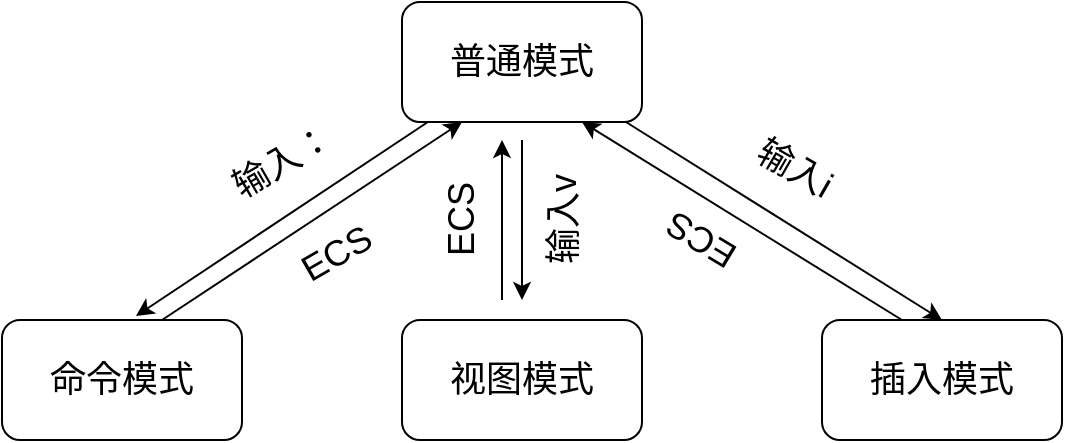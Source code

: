 <mxfile version="20.0.2" type="github">
  <diagram id="K3QDEHfWL2UMt07OU5fV" name="Page-1">
    <mxGraphModel dx="1422" dy="762" grid="1" gridSize="10" guides="1" tooltips="1" connect="1" arrows="1" fold="1" page="1" pageScale="1" pageWidth="850" pageHeight="1100" math="0" shadow="0">
      <root>
        <mxCell id="0" />
        <mxCell id="1" parent="0" />
        <mxCell id="6ebMJmyZtmMnn4BQMert-1" value="&lt;font style=&quot;font-size: 18px;&quot;&gt;普通模式&lt;/font&gt;" style="rounded=1;whiteSpace=wrap;html=1;" vertex="1" parent="1">
          <mxGeometry x="360" y="241" width="120" height="60" as="geometry" />
        </mxCell>
        <mxCell id="6ebMJmyZtmMnn4BQMert-2" value="&lt;font style=&quot;font-size: 18px;&quot;&gt;插入模式&lt;/font&gt;" style="rounded=1;whiteSpace=wrap;html=1;" vertex="1" parent="1">
          <mxGeometry x="570" y="400" width="120" height="60" as="geometry" />
        </mxCell>
        <mxCell id="6ebMJmyZtmMnn4BQMert-3" value="&lt;font style=&quot;font-size: 18px;&quot;&gt;命令模式&lt;/font&gt;" style="rounded=1;whiteSpace=wrap;html=1;" vertex="1" parent="1">
          <mxGeometry x="160" y="400" width="120" height="60" as="geometry" />
        </mxCell>
        <mxCell id="6ebMJmyZtmMnn4BQMert-4" value="&lt;font style=&quot;font-size: 18px;&quot;&gt;视图模式&lt;/font&gt;" style="rounded=1;whiteSpace=wrap;html=1;" vertex="1" parent="1">
          <mxGeometry x="360" y="400" width="120" height="60" as="geometry" />
        </mxCell>
        <mxCell id="6ebMJmyZtmMnn4BQMert-5" value="" style="endArrow=classic;html=1;rounded=0;fontSize=18;" edge="1" parent="1">
          <mxGeometry width="50" height="50" relative="1" as="geometry">
            <mxPoint x="410" y="390" as="sourcePoint" />
            <mxPoint x="410" y="310" as="targetPoint" />
          </mxGeometry>
        </mxCell>
        <mxCell id="6ebMJmyZtmMnn4BQMert-6" value="ECS" style="text;html=1;align=center;verticalAlign=middle;resizable=0;points=[];autosize=1;strokeColor=none;fillColor=none;fontSize=18;rotation=-90;" vertex="1" parent="1">
          <mxGeometry x="360" y="330" width="60" height="40" as="geometry" />
        </mxCell>
        <mxCell id="6ebMJmyZtmMnn4BQMert-7" value="" style="endArrow=classic;html=1;rounded=0;fontSize=18;entryX=0.25;entryY=1;entryDx=0;entryDy=0;" edge="1" parent="1" target="6ebMJmyZtmMnn4BQMert-1">
          <mxGeometry width="50" height="50" relative="1" as="geometry">
            <mxPoint x="240" y="400" as="sourcePoint" />
            <mxPoint x="240" y="320" as="targetPoint" />
          </mxGeometry>
        </mxCell>
        <mxCell id="6ebMJmyZtmMnn4BQMert-8" value="ECS" style="text;html=1;align=center;verticalAlign=middle;resizable=0;points=[];autosize=1;strokeColor=none;fillColor=none;fontSize=18;rotation=-30;" vertex="1" parent="1">
          <mxGeometry x="297" y="347" width="60" height="40" as="geometry" />
        </mxCell>
        <mxCell id="6ebMJmyZtmMnn4BQMert-9" value="" style="endArrow=classic;html=1;rounded=0;fontSize=18;entryX=0.75;entryY=1;entryDx=0;entryDy=0;" edge="1" parent="1" target="6ebMJmyZtmMnn4BQMert-1">
          <mxGeometry width="50" height="50" relative="1" as="geometry">
            <mxPoint x="610" y="400" as="sourcePoint" />
            <mxPoint x="610" y="320" as="targetPoint" />
          </mxGeometry>
        </mxCell>
        <mxCell id="6ebMJmyZtmMnn4BQMert-10" value="ECS" style="text;html=1;align=center;verticalAlign=middle;resizable=0;points=[];autosize=1;strokeColor=none;fillColor=none;fontSize=18;rotation=-149;" vertex="1" parent="1">
          <mxGeometry x="480" y="340" width="60" height="40" as="geometry" />
        </mxCell>
        <mxCell id="6ebMJmyZtmMnn4BQMert-11" value="" style="endArrow=classic;html=1;rounded=0;fontSize=18;entryX=0.558;entryY=-0.033;entryDx=0;entryDy=0;exitX=0.108;exitY=1;exitDx=0;exitDy=0;exitPerimeter=0;entryPerimeter=0;" edge="1" parent="1" source="6ebMJmyZtmMnn4BQMert-1" target="6ebMJmyZtmMnn4BQMert-3">
          <mxGeometry width="50" height="50" relative="1" as="geometry">
            <mxPoint x="340" y="300" as="sourcePoint" />
            <mxPoint x="450" y="360" as="targetPoint" />
          </mxGeometry>
        </mxCell>
        <mxCell id="6ebMJmyZtmMnn4BQMert-12" value="输入：" style="text;html=1;align=center;verticalAlign=middle;resizable=0;points=[];autosize=1;strokeColor=none;fillColor=none;fontSize=18;rotation=-30;" vertex="1" parent="1">
          <mxGeometry x="260" y="301" width="80" height="40" as="geometry" />
        </mxCell>
        <mxCell id="6ebMJmyZtmMnn4BQMert-13" value="" style="endArrow=classic;html=1;rounded=0;fontSize=18;" edge="1" parent="1">
          <mxGeometry width="50" height="50" relative="1" as="geometry">
            <mxPoint x="420" y="310" as="sourcePoint" />
            <mxPoint x="420" y="390" as="targetPoint" />
          </mxGeometry>
        </mxCell>
        <mxCell id="6ebMJmyZtmMnn4BQMert-14" value="输入v" style="text;html=1;align=center;verticalAlign=middle;resizable=0;points=[];autosize=1;strokeColor=none;fillColor=none;fontSize=18;rotation=-90;" vertex="1" parent="1">
          <mxGeometry x="406" y="330" width="70" height="40" as="geometry" />
        </mxCell>
        <mxCell id="6ebMJmyZtmMnn4BQMert-15" value="输入i" style="text;html=1;align=center;verticalAlign=middle;resizable=0;points=[];autosize=1;strokeColor=none;fillColor=none;fontSize=18;rotation=30;" vertex="1" parent="1">
          <mxGeometry x="526" y="304" width="60" height="40" as="geometry" />
        </mxCell>
        <mxCell id="6ebMJmyZtmMnn4BQMert-16" value="" style="endArrow=classic;html=1;rounded=0;fontSize=18;exitX=0.933;exitY=1;exitDx=0;exitDy=0;exitPerimeter=0;entryX=0.5;entryY=0;entryDx=0;entryDy=0;" edge="1" parent="1" source="6ebMJmyZtmMnn4BQMert-1" target="6ebMJmyZtmMnn4BQMert-2">
          <mxGeometry width="50" height="50" relative="1" as="geometry">
            <mxPoint x="400" y="410" as="sourcePoint" />
            <mxPoint x="450" y="360" as="targetPoint" />
          </mxGeometry>
        </mxCell>
      </root>
    </mxGraphModel>
  </diagram>
</mxfile>
